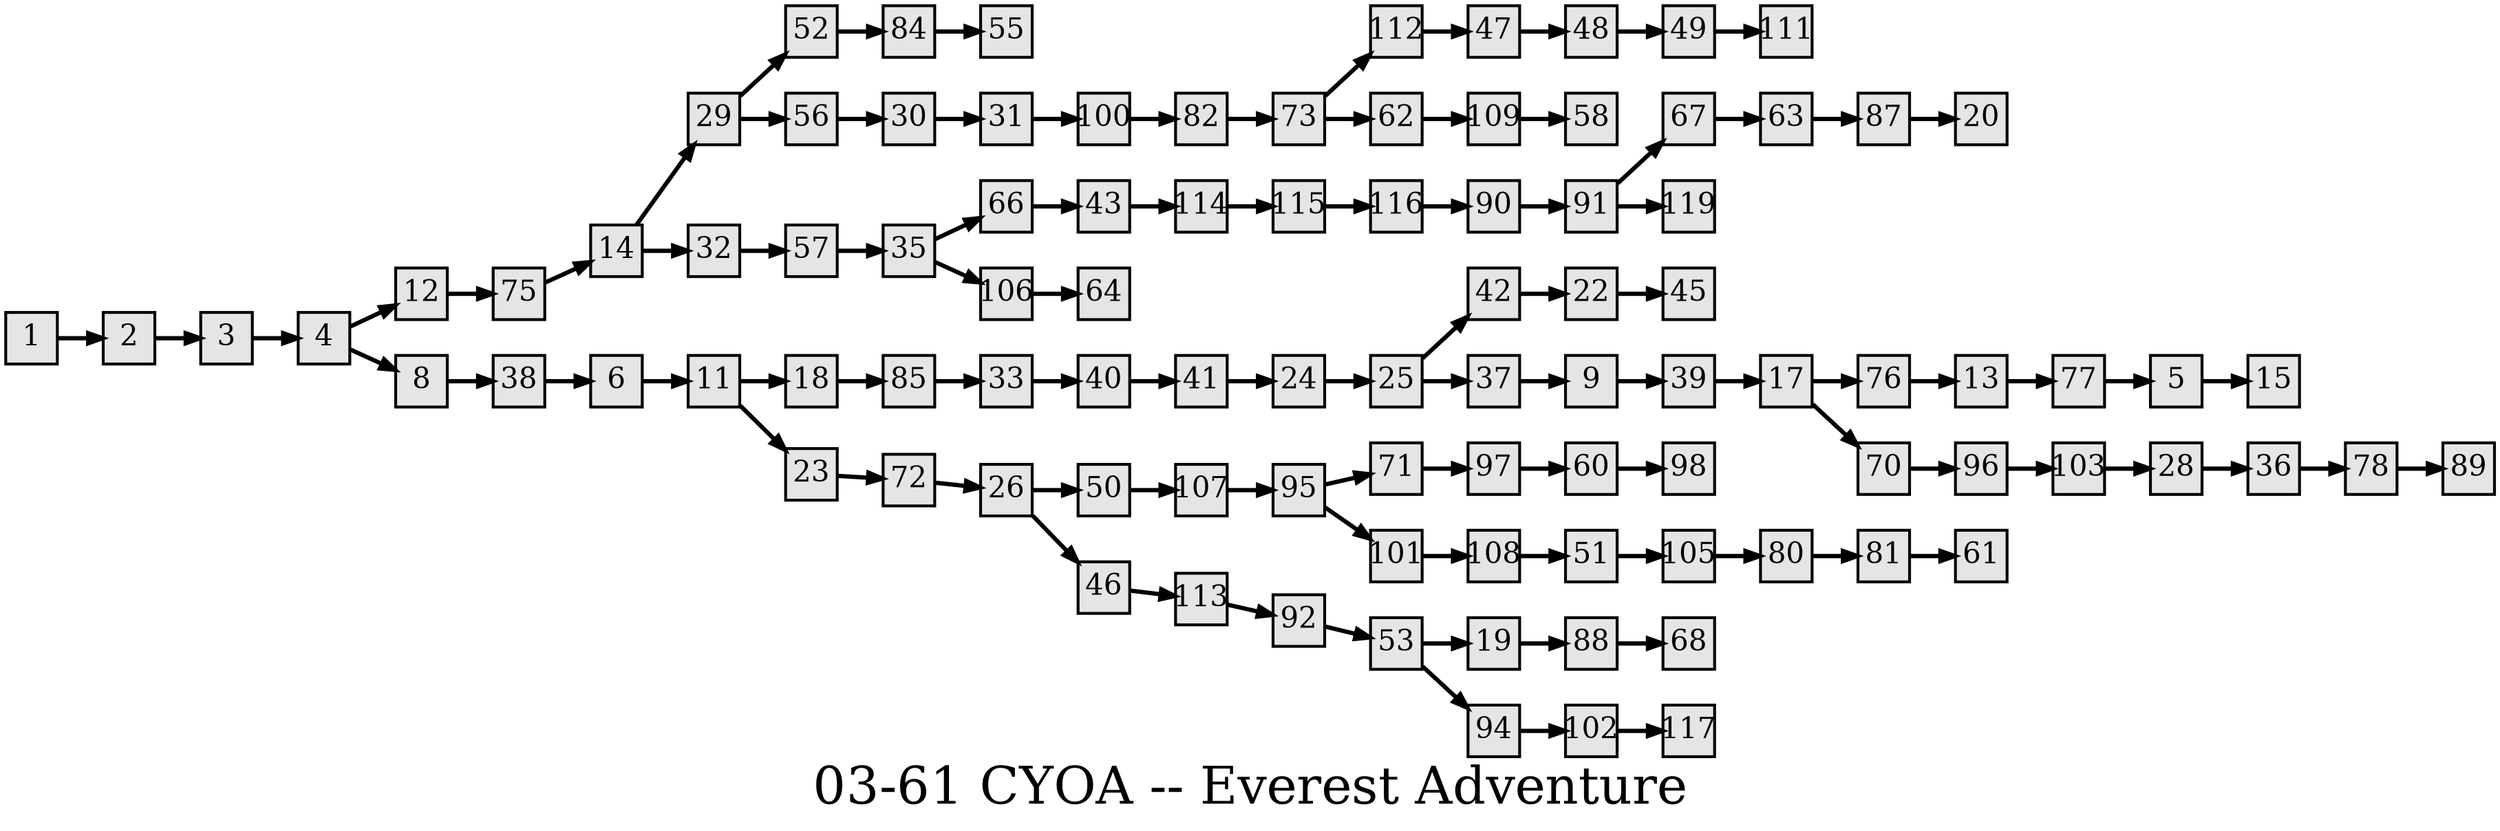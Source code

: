 digraph g{
  graph [ label="03-61 CYOA -- Everest Adventure" rankdir=LR, ordering=out, fontsize=36, nodesep="0.35", ranksep="0.45"];
  node  [shape=rect, penwidth=2, fontsize=20, style=filled, fillcolor=grey90, margin="0,0", labelfloat=true, regular=true, fixedsize=true];
  edge  [labelfloat=true, penwidth=3, fontsize=12];

  1 -> 2;
  2 -> 3;
  3 -> 4;
  4 -> 12;
  4 -> 8;
  5 -> 15;
  6 -> 11;
  8 -> 38;
  9 -> 39;
  11 -> 18;
  11 -> 23;
  12 -> 75;
  13 -> 77;
  14 -> 29;
  14 -> 32;
  17 -> 76;
  17 -> 70;
  18 -> 85;
  19 -> 88;
  22 -> 45;
  23 -> 72;
  24 -> 25;
  25 -> 42;
  25 -> 37;
  26 -> 50;
  26 -> 46;
  28 -> 36;
  29 -> 52;
  29 -> 56;
  30 -> 31;
  31 -> 100;
  32 -> 57;
  33 -> 40;
  35 -> 66;
  35 -> 106;
  36 -> 78;
  37 -> 9;
  38 -> 6;
  39 -> 17;
  40 -> 41;
  41 -> 24;
  42 -> 22;
  43 -> 114;
  46 -> 113;
  47 -> 48;
  48 -> 49;
  49 -> 111;
  50 -> 107;
  51 -> 105;
  52 -> 84;
  53 -> 19;
  53 -> 94;
  56 -> 30;
  57 -> 35;
  60 -> 98;
  62 -> 109;
  63 -> 87;
  66 -> 43;
  67 -> 63;
  70 -> 96;
  71 -> 97;
  72 -> 26;
  73 -> 112;
  73 -> 62;
  75 -> 14;
  76 -> 13;
  77 -> 5;
  78 -> 89;
  80 -> 81;
  81 -> 61;
  82 -> 73;
  84 -> 55;
  85 -> 33;
  87 -> 20;
  88 -> 68;
  90 -> 91;
  91 -> 67;
  91 -> 119;
  92 -> 53;
  94 -> 102;
  95 -> 71;
  95 -> 101;
  96 -> 103;
  97 -> 60;
  100 -> 82;
  101 -> 108;
  102 -> 117;
  103 -> 28;
  105 -> 80;
  106 -> 64;
  107 -> 95;
  108 -> 51;
  109 -> 58;
  112 -> 47;
  113 -> 92;
  114 -> 115;
  115 -> 116;
  116 -> 90;
}

